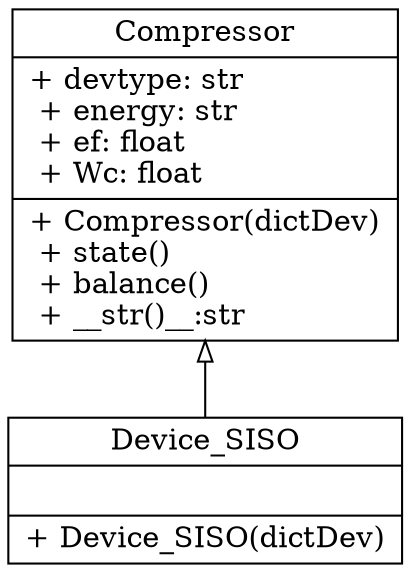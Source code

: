 digraph "classes" {
rankdir=BT
charset="utf-8"
"components.device_siso.Device_SISO" [color="black", fontcoor="black", 
              label="{Device_SISO|
               \l|
               + Device_SISO(dictDev)\l}",
               shape="record", style="solid"];

"components.compressor.Compressor" [color="black", fontcoor="black", 
              label="{Compressor|
               + devtype: str\l
               + energy: str\l 
               + ef: float\l 
               + Wc: float\l|
               + Compressor(dictDev)\l
               + state()\l 
               + balance()\l 
               + __str()__:str\l}",
               shape="record", style="solid"];

"components.device_siso.Device_SISO"->"components.compressor.Compressor"[
            arrowhead="empty", arrowtail="none",
            style="solid"];
}
